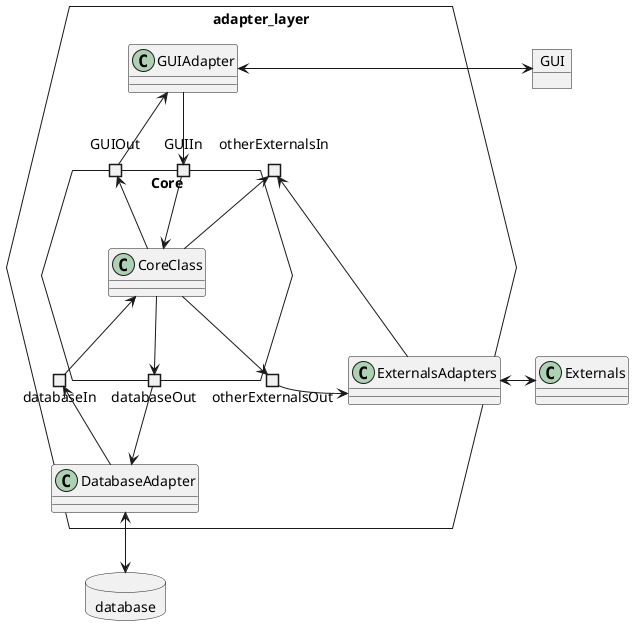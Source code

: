 @startuml
'https://plantuml.com/deployment-diagram
allowmixing

class Externals
database database
hexagon adapter_layer{
    class ExternalsAdapters
    hexagon Core{
        portout databaseIn
        portout databaseOut
        portin GUIOut
        class CoreClass

        portin GUIIn
        portout otherExternalsOut
        portin otherExternalsIn
    }
    class DatabaseAdapter{

    }
    class GUIAdapter{

    }
}
CoreClass --> otherExternalsOut
CoreClass --> otherExternalsIn
otherExternalsOut -r-> ExternalsAdapters
otherExternalsIn <-r- ExternalsAdapters
ExternalsAdapters <-r-> Externals

object GUI
CoreClass --> databaseOut
CoreClass <-- databaseIn
databaseOut -d-> DatabaseAdapter
databaseIn <-d- DatabaseAdapter
DatabaseAdapter <-d-> database

CoreClass --> GUIOut
CoreClass <-- GUIIn
GUIOut -u-> GUIAdapter
GUIIn <-r- GUIAdapter
GUIAdapter <-r-> GUI

@enduml